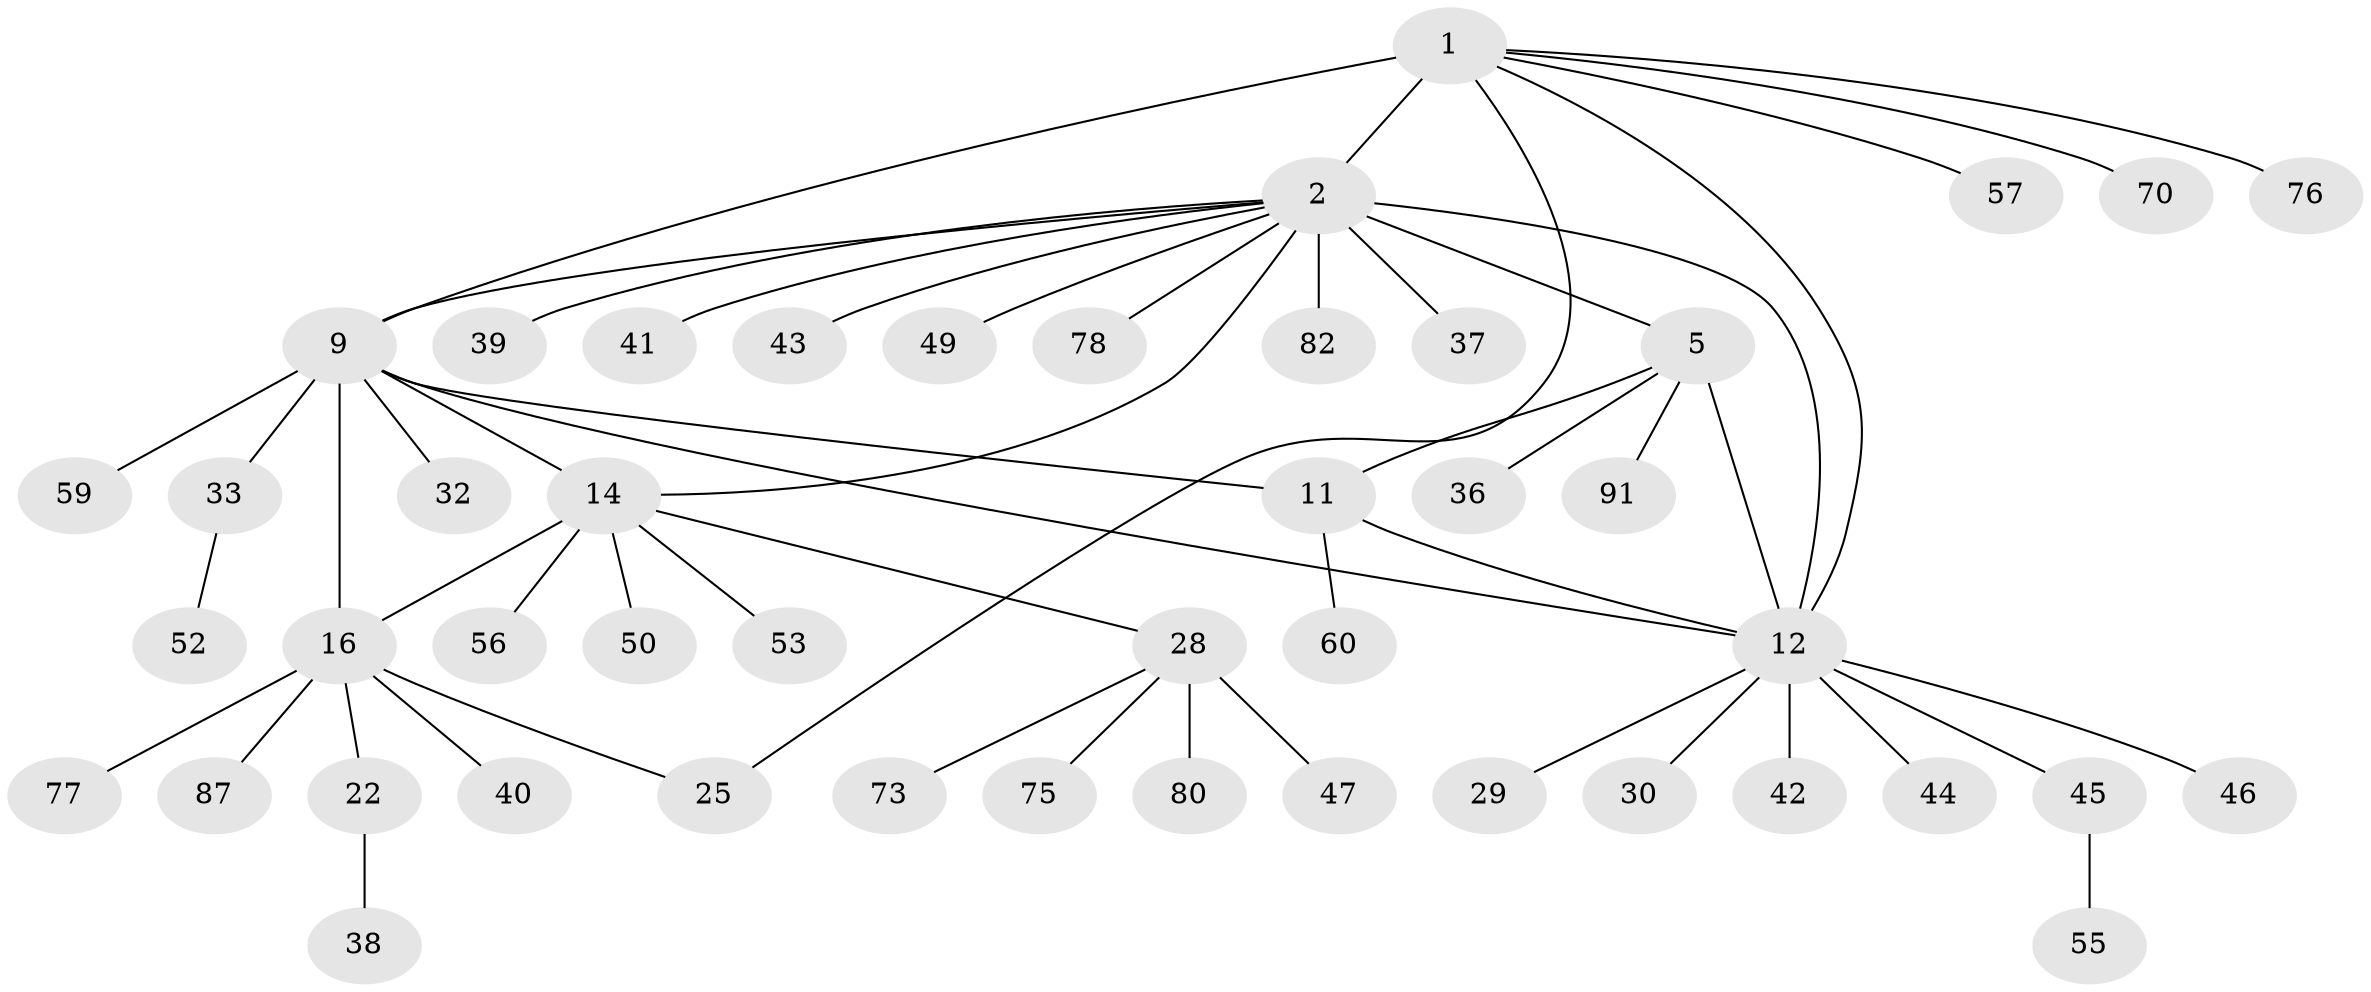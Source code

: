 // original degree distribution, {5: 0.043478260869565216, 8: 0.05434782608695652, 11: 0.010869565217391304, 7: 0.03260869565217391, 4: 0.07608695652173914, 13: 0.010869565217391304, 6: 0.021739130434782608, 10: 0.010869565217391304, 1: 0.532608695652174, 2: 0.18478260869565216, 3: 0.021739130434782608}
// Generated by graph-tools (version 1.1) at 2025/15/03/09/25 04:15:56]
// undirected, 46 vertices, 54 edges
graph export_dot {
graph [start="1"]
  node [color=gray90,style=filled];
  1 [super="+4+21"];
  2 [super="+26+3"];
  5 [super="+51"];
  9 [super="+10+20"];
  11;
  12 [super="+31+27+24+68+89"];
  14 [super="+17"];
  16;
  22;
  25;
  28 [super="+62"];
  29 [super="+81"];
  30;
  32;
  33 [super="+65"];
  36;
  37 [super="+86+58"];
  38;
  39 [super="+71"];
  40;
  41;
  42;
  43;
  44 [super="+54"];
  45;
  46;
  47;
  49;
  50 [super="+66"];
  52;
  53;
  55;
  56;
  57 [super="+61"];
  59;
  60 [super="+90"];
  70;
  73;
  75;
  76;
  77;
  78;
  80;
  82;
  87;
  91;
  1 -- 2 [weight=4];
  1 -- 76;
  1 -- 70;
  1 -- 12 [weight=2];
  1 -- 25;
  1 -- 57;
  1 -- 9 [weight=2];
  2 -- 41;
  2 -- 37;
  2 -- 5 [weight=3];
  2 -- 39;
  2 -- 9 [weight=3];
  2 -- 43;
  2 -- 12;
  2 -- 78;
  2 -- 14;
  2 -- 49;
  2 -- 82;
  5 -- 11;
  5 -- 36;
  5 -- 91;
  5 -- 12;
  9 -- 11 [weight=2];
  9 -- 12 [weight=2];
  9 -- 32;
  9 -- 33;
  9 -- 14 [weight=5];
  9 -- 16 [weight=4];
  9 -- 59 [weight=2];
  11 -- 12;
  11 -- 60;
  12 -- 29;
  12 -- 30;
  12 -- 42;
  12 -- 46;
  12 -- 45;
  12 -- 44;
  14 -- 16;
  14 -- 50;
  14 -- 53;
  14 -- 56;
  14 -- 28;
  16 -- 22;
  16 -- 25;
  16 -- 40;
  16 -- 77;
  16 -- 87;
  22 -- 38;
  28 -- 47;
  28 -- 73;
  28 -- 75;
  28 -- 80;
  33 -- 52;
  45 -- 55;
}
